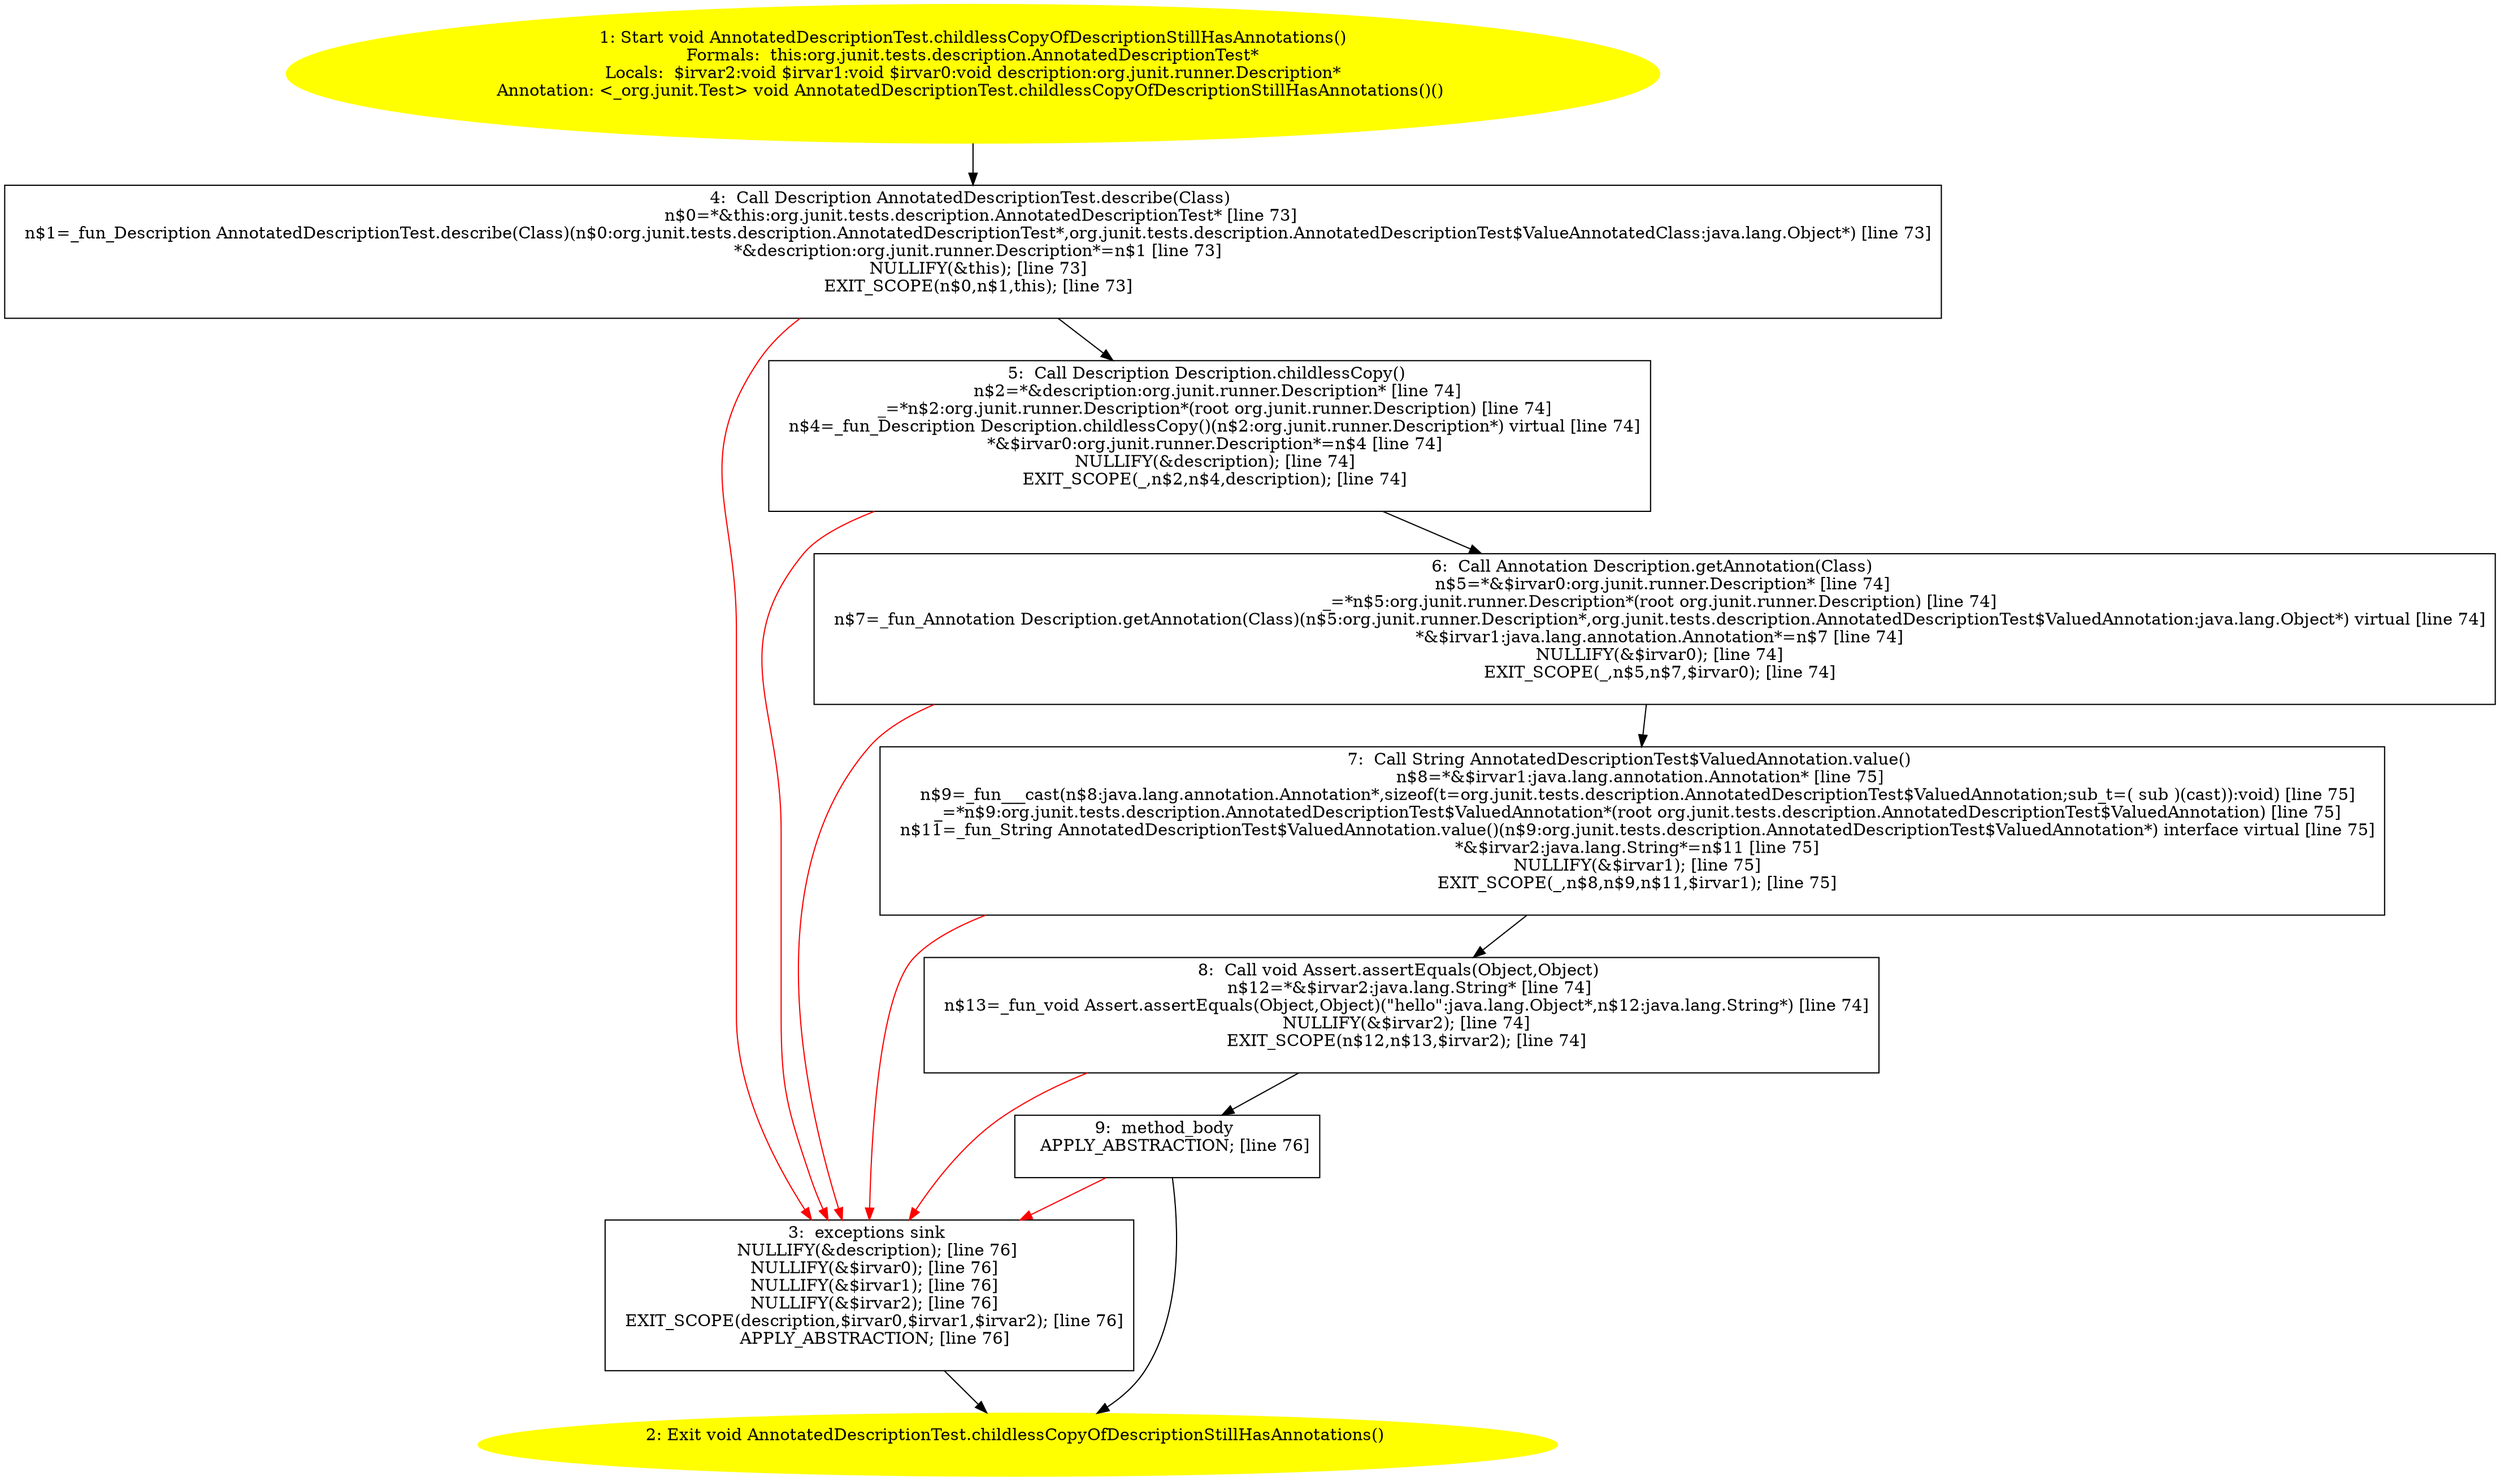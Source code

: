 /* @generated */
digraph cfg {
"org.junit.tests.description.AnnotatedDescriptionTest.childlessCopyOfDescriptionStillHasAnnotations().7e857fc64af5517835d95f5a8cdc46aa_1" [label="1: Start void AnnotatedDescriptionTest.childlessCopyOfDescriptionStillHasAnnotations()\nFormals:  this:org.junit.tests.description.AnnotatedDescriptionTest*\nLocals:  $irvar2:void $irvar1:void $irvar0:void description:org.junit.runner.Description*\nAnnotation: <_org.junit.Test> void AnnotatedDescriptionTest.childlessCopyOfDescriptionStillHasAnnotations()() \n  " color=yellow style=filled]
	

	 "org.junit.tests.description.AnnotatedDescriptionTest.childlessCopyOfDescriptionStillHasAnnotations().7e857fc64af5517835d95f5a8cdc46aa_1" -> "org.junit.tests.description.AnnotatedDescriptionTest.childlessCopyOfDescriptionStillHasAnnotations().7e857fc64af5517835d95f5a8cdc46aa_4" ;
"org.junit.tests.description.AnnotatedDescriptionTest.childlessCopyOfDescriptionStillHasAnnotations().7e857fc64af5517835d95f5a8cdc46aa_2" [label="2: Exit void AnnotatedDescriptionTest.childlessCopyOfDescriptionStillHasAnnotations() \n  " color=yellow style=filled]
	

"org.junit.tests.description.AnnotatedDescriptionTest.childlessCopyOfDescriptionStillHasAnnotations().7e857fc64af5517835d95f5a8cdc46aa_3" [label="3:  exceptions sink \n   NULLIFY(&description); [line 76]\n  NULLIFY(&$irvar0); [line 76]\n  NULLIFY(&$irvar1); [line 76]\n  NULLIFY(&$irvar2); [line 76]\n  EXIT_SCOPE(description,$irvar0,$irvar1,$irvar2); [line 76]\n  APPLY_ABSTRACTION; [line 76]\n " shape="box"]
	

	 "org.junit.tests.description.AnnotatedDescriptionTest.childlessCopyOfDescriptionStillHasAnnotations().7e857fc64af5517835d95f5a8cdc46aa_3" -> "org.junit.tests.description.AnnotatedDescriptionTest.childlessCopyOfDescriptionStillHasAnnotations().7e857fc64af5517835d95f5a8cdc46aa_2" ;
"org.junit.tests.description.AnnotatedDescriptionTest.childlessCopyOfDescriptionStillHasAnnotations().7e857fc64af5517835d95f5a8cdc46aa_4" [label="4:  Call Description AnnotatedDescriptionTest.describe(Class) \n   n$0=*&this:org.junit.tests.description.AnnotatedDescriptionTest* [line 73]\n  n$1=_fun_Description AnnotatedDescriptionTest.describe(Class)(n$0:org.junit.tests.description.AnnotatedDescriptionTest*,org.junit.tests.description.AnnotatedDescriptionTest$ValueAnnotatedClass:java.lang.Object*) [line 73]\n  *&description:org.junit.runner.Description*=n$1 [line 73]\n  NULLIFY(&this); [line 73]\n  EXIT_SCOPE(n$0,n$1,this); [line 73]\n " shape="box"]
	

	 "org.junit.tests.description.AnnotatedDescriptionTest.childlessCopyOfDescriptionStillHasAnnotations().7e857fc64af5517835d95f5a8cdc46aa_4" -> "org.junit.tests.description.AnnotatedDescriptionTest.childlessCopyOfDescriptionStillHasAnnotations().7e857fc64af5517835d95f5a8cdc46aa_5" ;
	 "org.junit.tests.description.AnnotatedDescriptionTest.childlessCopyOfDescriptionStillHasAnnotations().7e857fc64af5517835d95f5a8cdc46aa_4" -> "org.junit.tests.description.AnnotatedDescriptionTest.childlessCopyOfDescriptionStillHasAnnotations().7e857fc64af5517835d95f5a8cdc46aa_3" [color="red" ];
"org.junit.tests.description.AnnotatedDescriptionTest.childlessCopyOfDescriptionStillHasAnnotations().7e857fc64af5517835d95f5a8cdc46aa_5" [label="5:  Call Description Description.childlessCopy() \n   n$2=*&description:org.junit.runner.Description* [line 74]\n  _=*n$2:org.junit.runner.Description*(root org.junit.runner.Description) [line 74]\n  n$4=_fun_Description Description.childlessCopy()(n$2:org.junit.runner.Description*) virtual [line 74]\n  *&$irvar0:org.junit.runner.Description*=n$4 [line 74]\n  NULLIFY(&description); [line 74]\n  EXIT_SCOPE(_,n$2,n$4,description); [line 74]\n " shape="box"]
	

	 "org.junit.tests.description.AnnotatedDescriptionTest.childlessCopyOfDescriptionStillHasAnnotations().7e857fc64af5517835d95f5a8cdc46aa_5" -> "org.junit.tests.description.AnnotatedDescriptionTest.childlessCopyOfDescriptionStillHasAnnotations().7e857fc64af5517835d95f5a8cdc46aa_6" ;
	 "org.junit.tests.description.AnnotatedDescriptionTest.childlessCopyOfDescriptionStillHasAnnotations().7e857fc64af5517835d95f5a8cdc46aa_5" -> "org.junit.tests.description.AnnotatedDescriptionTest.childlessCopyOfDescriptionStillHasAnnotations().7e857fc64af5517835d95f5a8cdc46aa_3" [color="red" ];
"org.junit.tests.description.AnnotatedDescriptionTest.childlessCopyOfDescriptionStillHasAnnotations().7e857fc64af5517835d95f5a8cdc46aa_6" [label="6:  Call Annotation Description.getAnnotation(Class) \n   n$5=*&$irvar0:org.junit.runner.Description* [line 74]\n  _=*n$5:org.junit.runner.Description*(root org.junit.runner.Description) [line 74]\n  n$7=_fun_Annotation Description.getAnnotation(Class)(n$5:org.junit.runner.Description*,org.junit.tests.description.AnnotatedDescriptionTest$ValuedAnnotation:java.lang.Object*) virtual [line 74]\n  *&$irvar1:java.lang.annotation.Annotation*=n$7 [line 74]\n  NULLIFY(&$irvar0); [line 74]\n  EXIT_SCOPE(_,n$5,n$7,$irvar0); [line 74]\n " shape="box"]
	

	 "org.junit.tests.description.AnnotatedDescriptionTest.childlessCopyOfDescriptionStillHasAnnotations().7e857fc64af5517835d95f5a8cdc46aa_6" -> "org.junit.tests.description.AnnotatedDescriptionTest.childlessCopyOfDescriptionStillHasAnnotations().7e857fc64af5517835d95f5a8cdc46aa_7" ;
	 "org.junit.tests.description.AnnotatedDescriptionTest.childlessCopyOfDescriptionStillHasAnnotations().7e857fc64af5517835d95f5a8cdc46aa_6" -> "org.junit.tests.description.AnnotatedDescriptionTest.childlessCopyOfDescriptionStillHasAnnotations().7e857fc64af5517835d95f5a8cdc46aa_3" [color="red" ];
"org.junit.tests.description.AnnotatedDescriptionTest.childlessCopyOfDescriptionStillHasAnnotations().7e857fc64af5517835d95f5a8cdc46aa_7" [label="7:  Call String AnnotatedDescriptionTest$ValuedAnnotation.value() \n   n$8=*&$irvar1:java.lang.annotation.Annotation* [line 75]\n  n$9=_fun___cast(n$8:java.lang.annotation.Annotation*,sizeof(t=org.junit.tests.description.AnnotatedDescriptionTest$ValuedAnnotation;sub_t=( sub )(cast)):void) [line 75]\n  _=*n$9:org.junit.tests.description.AnnotatedDescriptionTest$ValuedAnnotation*(root org.junit.tests.description.AnnotatedDescriptionTest$ValuedAnnotation) [line 75]\n  n$11=_fun_String AnnotatedDescriptionTest$ValuedAnnotation.value()(n$9:org.junit.tests.description.AnnotatedDescriptionTest$ValuedAnnotation*) interface virtual [line 75]\n  *&$irvar2:java.lang.String*=n$11 [line 75]\n  NULLIFY(&$irvar1); [line 75]\n  EXIT_SCOPE(_,n$8,n$9,n$11,$irvar1); [line 75]\n " shape="box"]
	

	 "org.junit.tests.description.AnnotatedDescriptionTest.childlessCopyOfDescriptionStillHasAnnotations().7e857fc64af5517835d95f5a8cdc46aa_7" -> "org.junit.tests.description.AnnotatedDescriptionTest.childlessCopyOfDescriptionStillHasAnnotations().7e857fc64af5517835d95f5a8cdc46aa_8" ;
	 "org.junit.tests.description.AnnotatedDescriptionTest.childlessCopyOfDescriptionStillHasAnnotations().7e857fc64af5517835d95f5a8cdc46aa_7" -> "org.junit.tests.description.AnnotatedDescriptionTest.childlessCopyOfDescriptionStillHasAnnotations().7e857fc64af5517835d95f5a8cdc46aa_3" [color="red" ];
"org.junit.tests.description.AnnotatedDescriptionTest.childlessCopyOfDescriptionStillHasAnnotations().7e857fc64af5517835d95f5a8cdc46aa_8" [label="8:  Call void Assert.assertEquals(Object,Object) \n   n$12=*&$irvar2:java.lang.String* [line 74]\n  n$13=_fun_void Assert.assertEquals(Object,Object)(\"hello\":java.lang.Object*,n$12:java.lang.String*) [line 74]\n  NULLIFY(&$irvar2); [line 74]\n  EXIT_SCOPE(n$12,n$13,$irvar2); [line 74]\n " shape="box"]
	

	 "org.junit.tests.description.AnnotatedDescriptionTest.childlessCopyOfDescriptionStillHasAnnotations().7e857fc64af5517835d95f5a8cdc46aa_8" -> "org.junit.tests.description.AnnotatedDescriptionTest.childlessCopyOfDescriptionStillHasAnnotations().7e857fc64af5517835d95f5a8cdc46aa_9" ;
	 "org.junit.tests.description.AnnotatedDescriptionTest.childlessCopyOfDescriptionStillHasAnnotations().7e857fc64af5517835d95f5a8cdc46aa_8" -> "org.junit.tests.description.AnnotatedDescriptionTest.childlessCopyOfDescriptionStillHasAnnotations().7e857fc64af5517835d95f5a8cdc46aa_3" [color="red" ];
"org.junit.tests.description.AnnotatedDescriptionTest.childlessCopyOfDescriptionStillHasAnnotations().7e857fc64af5517835d95f5a8cdc46aa_9" [label="9:  method_body \n   APPLY_ABSTRACTION; [line 76]\n " shape="box"]
	

	 "org.junit.tests.description.AnnotatedDescriptionTest.childlessCopyOfDescriptionStillHasAnnotations().7e857fc64af5517835d95f5a8cdc46aa_9" -> "org.junit.tests.description.AnnotatedDescriptionTest.childlessCopyOfDescriptionStillHasAnnotations().7e857fc64af5517835d95f5a8cdc46aa_2" ;
	 "org.junit.tests.description.AnnotatedDescriptionTest.childlessCopyOfDescriptionStillHasAnnotations().7e857fc64af5517835d95f5a8cdc46aa_9" -> "org.junit.tests.description.AnnotatedDescriptionTest.childlessCopyOfDescriptionStillHasAnnotations().7e857fc64af5517835d95f5a8cdc46aa_3" [color="red" ];
}
